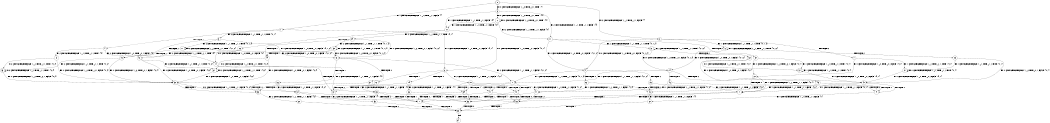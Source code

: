 digraph BCG {
size = "7, 10.5";
center = TRUE;
node [shape = circle];
0 [peripheries = 2];
0 -> 1 [label = "EX !1 !ATOMIC_EXCH_BRANCH (1, +1, TRUE, +1, 1, FALSE) !{}"];
0 -> 2 [label = "EX !2 !ATOMIC_EXCH_BRANCH (1, +1, TRUE, +1, 1, FALSE) !{}"];
0 -> 3 [label = "EX !0 !ATOMIC_EXCH_BRANCH (1, +0, TRUE, +0, 1, TRUE) !{}"];
1 -> 4 [label = "TERMINATE !1"];
1 -> 5 [label = "EX !2 !ATOMIC_EXCH_BRANCH (1, +1, TRUE, +1, 1, TRUE) !{0, 1}"];
1 -> 6 [label = "EX !0 !ATOMIC_EXCH_BRANCH (1, +0, TRUE, +0, 1, FALSE) !{0, 1}"];
2 -> 7 [label = "TERMINATE !2"];
2 -> 8 [label = "EX !1 !ATOMIC_EXCH_BRANCH (1, +1, TRUE, +1, 1, TRUE) !{0, 1, 2}"];
2 -> 9 [label = "EX !0 !ATOMIC_EXCH_BRANCH (1, +0, TRUE, +0, 1, FALSE) !{0, 1, 2}"];
3 -> 10 [label = "EX !1 !ATOMIC_EXCH_BRANCH (1, +1, TRUE, +1, 1, FALSE) !{0}"];
3 -> 11 [label = "EX !2 !ATOMIC_EXCH_BRANCH (1, +1, TRUE, +1, 1, FALSE) !{0}"];
3 -> 12 [label = "EX !0 !ATOMIC_EXCH_BRANCH (1, +0, TRUE, +0, 1, TRUE) !{0}"];
4 -> 13 [label = "EX !2 !ATOMIC_EXCH_BRANCH (1, +1, TRUE, +1, 1, TRUE) !{0}"];
4 -> 14 [label = "EX !0 !ATOMIC_EXCH_BRANCH (1, +0, TRUE, +0, 1, FALSE) !{0}"];
5 -> 15 [label = "TERMINATE !1"];
5 -> 16 [label = "EX !0 !ATOMIC_EXCH_BRANCH (1, +0, TRUE, +0, 1, FALSE) !{0, 1, 2}"];
5 -> 17 [label = "EX !2 !ATOMIC_EXCH_BRANCH (1, +1, TRUE, +1, 1, TRUE) !{0, 1, 2}"];
6 -> 18 [label = "TERMINATE !1"];
6 -> 19 [label = "TERMINATE !0"];
6 -> 20 [label = "EX !2 !ATOMIC_EXCH_BRANCH (1, +1, TRUE, +1, 1, FALSE) !{0, 1}"];
7 -> 21 [label = "EX !1 !ATOMIC_EXCH_BRANCH (1, +1, TRUE, +1, 1, TRUE) !{0, 1}"];
7 -> 22 [label = "EX !0 !ATOMIC_EXCH_BRANCH (1, +0, TRUE, +0, 1, FALSE) !{0, 1}"];
8 -> 23 [label = "TERMINATE !2"];
8 -> 24 [label = "EX !0 !ATOMIC_EXCH_BRANCH (1, +0, TRUE, +0, 1, FALSE) !{0, 1, 2}"];
8 -> 8 [label = "EX !1 !ATOMIC_EXCH_BRANCH (1, +1, TRUE, +1, 1, TRUE) !{0, 1, 2}"];
9 -> 25 [label = "TERMINATE !2"];
9 -> 26 [label = "TERMINATE !0"];
9 -> 27 [label = "EX !1 !ATOMIC_EXCH_BRANCH (1, +1, TRUE, +1, 1, FALSE) !{0, 1, 2}"];
10 -> 28 [label = "TERMINATE !1"];
10 -> 29 [label = "EX !2 !ATOMIC_EXCH_BRANCH (1, +1, TRUE, +1, 1, TRUE) !{0, 1}"];
10 -> 6 [label = "EX !0 !ATOMIC_EXCH_BRANCH (1, +0, TRUE, +0, 1, FALSE) !{0, 1}"];
11 -> 30 [label = "TERMINATE !2"];
11 -> 31 [label = "EX !1 !ATOMIC_EXCH_BRANCH (1, +1, TRUE, +1, 1, TRUE) !{0, 1, 2}"];
11 -> 9 [label = "EX !0 !ATOMIC_EXCH_BRANCH (1, +0, TRUE, +0, 1, FALSE) !{0, 1, 2}"];
12 -> 10 [label = "EX !1 !ATOMIC_EXCH_BRANCH (1, +1, TRUE, +1, 1, FALSE) !{0}"];
12 -> 11 [label = "EX !2 !ATOMIC_EXCH_BRANCH (1, +1, TRUE, +1, 1, FALSE) !{0}"];
12 -> 12 [label = "EX !0 !ATOMIC_EXCH_BRANCH (1, +0, TRUE, +0, 1, TRUE) !{0}"];
13 -> 32 [label = "EX !0 !ATOMIC_EXCH_BRANCH (1, +0, TRUE, +0, 1, FALSE) !{0, 2}"];
13 -> 33 [label = "EX !2 !ATOMIC_EXCH_BRANCH (1, +1, TRUE, +1, 1, TRUE) !{0, 2}"];
14 -> 34 [label = "TERMINATE !0"];
14 -> 35 [label = "EX !2 !ATOMIC_EXCH_BRANCH (1, +1, TRUE, +1, 1, FALSE) !{0}"];
15 -> 32 [label = "EX !0 !ATOMIC_EXCH_BRANCH (1, +0, TRUE, +0, 1, FALSE) !{0, 2}"];
15 -> 33 [label = "EX !2 !ATOMIC_EXCH_BRANCH (1, +1, TRUE, +1, 1, TRUE) !{0, 2}"];
16 -> 36 [label = "TERMINATE !1"];
16 -> 37 [label = "TERMINATE !0"];
16 -> 27 [label = "EX !2 !ATOMIC_EXCH_BRANCH (1, +1, TRUE, +1, 1, FALSE) !{0, 1, 2}"];
17 -> 15 [label = "TERMINATE !1"];
17 -> 16 [label = "EX !0 !ATOMIC_EXCH_BRANCH (1, +0, TRUE, +0, 1, FALSE) !{0, 1, 2}"];
17 -> 17 [label = "EX !2 !ATOMIC_EXCH_BRANCH (1, +1, TRUE, +1, 1, TRUE) !{0, 1, 2}"];
18 -> 34 [label = "TERMINATE !0"];
18 -> 35 [label = "EX !2 !ATOMIC_EXCH_BRANCH (1, +1, TRUE, +1, 1, FALSE) !{0}"];
19 -> 34 [label = "TERMINATE !1"];
19 -> 38 [label = "EX !2 !ATOMIC_EXCH_BRANCH (1, +1, TRUE, +1, 1, FALSE) !{1}"];
20 -> 39 [label = "TERMINATE !1"];
20 -> 40 [label = "TERMINATE !2"];
20 -> 41 [label = "TERMINATE !0"];
21 -> 42 [label = "EX !0 !ATOMIC_EXCH_BRANCH (1, +0, TRUE, +0, 1, FALSE) !{0, 1}"];
21 -> 21 [label = "EX !1 !ATOMIC_EXCH_BRANCH (1, +1, TRUE, +1, 1, TRUE) !{0, 1}"];
22 -> 43 [label = "TERMINATE !0"];
22 -> 44 [label = "EX !1 !ATOMIC_EXCH_BRANCH (1, +1, TRUE, +1, 1, FALSE) !{0, 1}"];
23 -> 42 [label = "EX !0 !ATOMIC_EXCH_BRANCH (1, +0, TRUE, +0, 1, FALSE) !{0, 1}"];
23 -> 21 [label = "EX !1 !ATOMIC_EXCH_BRANCH (1, +1, TRUE, +1, 1, TRUE) !{0, 1}"];
24 -> 45 [label = "TERMINATE !2"];
24 -> 46 [label = "TERMINATE !0"];
24 -> 27 [label = "EX !1 !ATOMIC_EXCH_BRANCH (1, +1, TRUE, +1, 1, FALSE) !{0, 1, 2}"];
25 -> 43 [label = "TERMINATE !0"];
25 -> 44 [label = "EX !1 !ATOMIC_EXCH_BRANCH (1, +1, TRUE, +1, 1, FALSE) !{0, 1}"];
26 -> 43 [label = "TERMINATE !2"];
26 -> 47 [label = "EX !1 !ATOMIC_EXCH_BRANCH (1, +1, TRUE, +1, 1, FALSE) !{1, 2}"];
27 -> 39 [label = "TERMINATE !1"];
27 -> 40 [label = "TERMINATE !2"];
27 -> 41 [label = "TERMINATE !0"];
28 -> 48 [label = "EX !2 !ATOMIC_EXCH_BRANCH (1, +1, TRUE, +1, 1, TRUE) !{0}"];
28 -> 14 [label = "EX !0 !ATOMIC_EXCH_BRANCH (1, +0, TRUE, +0, 1, FALSE) !{0}"];
29 -> 49 [label = "TERMINATE !1"];
29 -> 50 [label = "EX !2 !ATOMIC_EXCH_BRANCH (1, +1, TRUE, +1, 1, TRUE) !{0, 1, 2}"];
29 -> 16 [label = "EX !0 !ATOMIC_EXCH_BRANCH (1, +0, TRUE, +0, 1, FALSE) !{0, 1, 2}"];
30 -> 51 [label = "EX !1 !ATOMIC_EXCH_BRANCH (1, +1, TRUE, +1, 1, TRUE) !{0, 1}"];
30 -> 22 [label = "EX !0 !ATOMIC_EXCH_BRANCH (1, +0, TRUE, +0, 1, FALSE) !{0, 1}"];
31 -> 52 [label = "TERMINATE !2"];
31 -> 31 [label = "EX !1 !ATOMIC_EXCH_BRANCH (1, +1, TRUE, +1, 1, TRUE) !{0, 1, 2}"];
31 -> 24 [label = "EX !0 !ATOMIC_EXCH_BRANCH (1, +0, TRUE, +0, 1, FALSE) !{0, 1, 2}"];
32 -> 53 [label = "TERMINATE !0"];
32 -> 54 [label = "EX !2 !ATOMIC_EXCH_BRANCH (1, +1, TRUE, +1, 1, FALSE) !{0, 2}"];
33 -> 32 [label = "EX !0 !ATOMIC_EXCH_BRANCH (1, +0, TRUE, +0, 1, FALSE) !{0, 2}"];
33 -> 33 [label = "EX !2 !ATOMIC_EXCH_BRANCH (1, +1, TRUE, +1, 1, TRUE) !{0, 2}"];
34 -> 55 [label = "EX !2 !ATOMIC_EXCH_BRANCH (1, +1, TRUE, +1, 1, FALSE) !{}"];
35 -> 56 [label = "TERMINATE !2"];
35 -> 57 [label = "TERMINATE !0"];
36 -> 53 [label = "TERMINATE !0"];
36 -> 54 [label = "EX !2 !ATOMIC_EXCH_BRANCH (1, +1, TRUE, +1, 1, FALSE) !{0, 2}"];
37 -> 53 [label = "TERMINATE !1"];
37 -> 47 [label = "EX !2 !ATOMIC_EXCH_BRANCH (1, +1, TRUE, +1, 1, FALSE) !{1, 2}"];
38 -> 57 [label = "TERMINATE !1"];
38 -> 58 [label = "TERMINATE !2"];
39 -> 56 [label = "TERMINATE !2"];
39 -> 57 [label = "TERMINATE !0"];
40 -> 56 [label = "TERMINATE !1"];
40 -> 58 [label = "TERMINATE !0"];
41 -> 57 [label = "TERMINATE !1"];
41 -> 58 [label = "TERMINATE !2"];
42 -> 59 [label = "TERMINATE !0"];
42 -> 44 [label = "EX !1 !ATOMIC_EXCH_BRANCH (1, +1, TRUE, +1, 1, FALSE) !{0, 1}"];
43 -> 60 [label = "EX !1 !ATOMIC_EXCH_BRANCH (1, +1, TRUE, +1, 1, FALSE) !{1}"];
44 -> 56 [label = "TERMINATE !1"];
44 -> 58 [label = "TERMINATE !0"];
45 -> 59 [label = "TERMINATE !0"];
45 -> 44 [label = "EX !1 !ATOMIC_EXCH_BRANCH (1, +1, TRUE, +1, 1, FALSE) !{0, 1}"];
46 -> 59 [label = "TERMINATE !2"];
46 -> 47 [label = "EX !1 !ATOMIC_EXCH_BRANCH (1, +1, TRUE, +1, 1, FALSE) !{1, 2}"];
47 -> 57 [label = "TERMINATE !1"];
47 -> 58 [label = "TERMINATE !2"];
48 -> 61 [label = "EX !2 !ATOMIC_EXCH_BRANCH (1, +1, TRUE, +1, 1, TRUE) !{0, 2}"];
48 -> 32 [label = "EX !0 !ATOMIC_EXCH_BRANCH (1, +0, TRUE, +0, 1, FALSE) !{0, 2}"];
49 -> 61 [label = "EX !2 !ATOMIC_EXCH_BRANCH (1, +1, TRUE, +1, 1, TRUE) !{0, 2}"];
49 -> 32 [label = "EX !0 !ATOMIC_EXCH_BRANCH (1, +0, TRUE, +0, 1, FALSE) !{0, 2}"];
50 -> 49 [label = "TERMINATE !1"];
50 -> 50 [label = "EX !2 !ATOMIC_EXCH_BRANCH (1, +1, TRUE, +1, 1, TRUE) !{0, 1, 2}"];
50 -> 16 [label = "EX !0 !ATOMIC_EXCH_BRANCH (1, +0, TRUE, +0, 1, FALSE) !{0, 1, 2}"];
51 -> 51 [label = "EX !1 !ATOMIC_EXCH_BRANCH (1, +1, TRUE, +1, 1, TRUE) !{0, 1}"];
51 -> 42 [label = "EX !0 !ATOMIC_EXCH_BRANCH (1, +0, TRUE, +0, 1, FALSE) !{0, 1}"];
52 -> 51 [label = "EX !1 !ATOMIC_EXCH_BRANCH (1, +1, TRUE, +1, 1, TRUE) !{0, 1}"];
52 -> 42 [label = "EX !0 !ATOMIC_EXCH_BRANCH (1, +0, TRUE, +0, 1, FALSE) !{0, 1}"];
53 -> 62 [label = "EX !2 !ATOMIC_EXCH_BRANCH (1, +1, TRUE, +1, 1, FALSE) !{2}"];
54 -> 56 [label = "TERMINATE !2"];
54 -> 57 [label = "TERMINATE !0"];
55 -> 63 [label = "TERMINATE !2"];
56 -> 63 [label = "TERMINATE !0"];
57 -> 63 [label = "TERMINATE !2"];
58 -> 63 [label = "TERMINATE !1"];
59 -> 60 [label = "EX !1 !ATOMIC_EXCH_BRANCH (1, +1, TRUE, +1, 1, FALSE) !{1}"];
60 -> 63 [label = "TERMINATE !1"];
61 -> 61 [label = "EX !2 !ATOMIC_EXCH_BRANCH (1, +1, TRUE, +1, 1, TRUE) !{0, 2}"];
61 -> 32 [label = "EX !0 !ATOMIC_EXCH_BRANCH (1, +0, TRUE, +0, 1, FALSE) !{0, 2}"];
62 -> 63 [label = "TERMINATE !2"];
63 -> 64 [label = "exit"];
}
